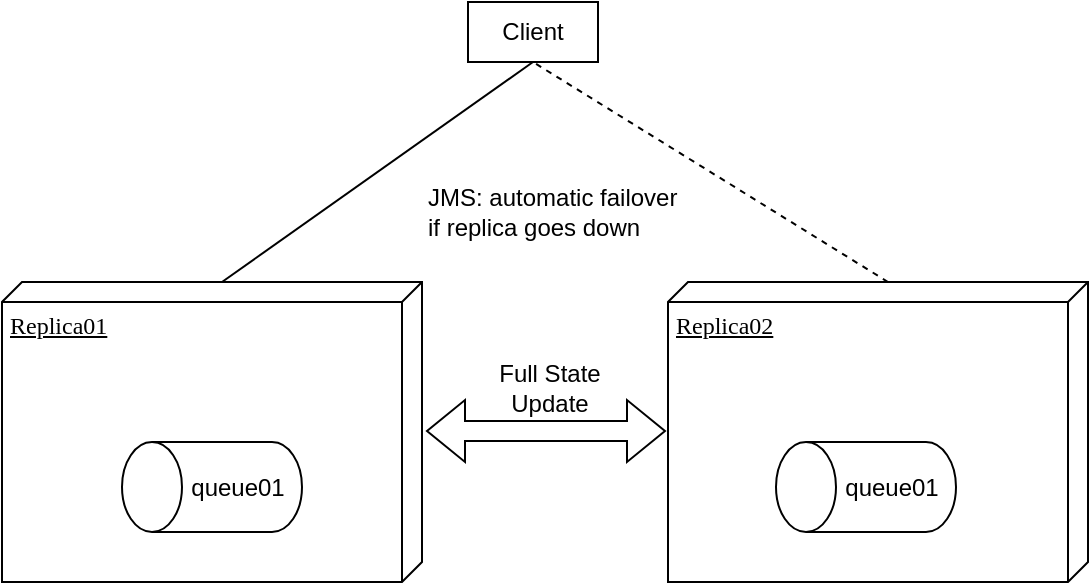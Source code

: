 <mxfile version="24.6.4" type="device">
  <diagram name="Page-1" id="5f0bae14-7c28-e335-631c-24af17079c00">
    <mxGraphModel dx="828" dy="674" grid="1" gridSize="10" guides="1" tooltips="1" connect="1" arrows="1" fold="1" page="1" pageScale="1" pageWidth="1100" pageHeight="850" background="none" math="0" shadow="0">
      <root>
        <mxCell id="0" />
        <mxCell id="1" parent="0" />
        <mxCell id="EUzUieqI4x018TqBy6Cx-9" value="" style="rounded=0;orthogonalLoop=1;jettySize=auto;html=1;endArrow=none;endFill=0;exitX=0;exitY=0;exitDx=0;exitDy=100;exitPerimeter=0;entryX=0.5;entryY=1;entryDx=0;entryDy=0;" edge="1" parent="1" source="39150e848f15840c-1" target="EUzUieqI4x018TqBy6Cx-7">
          <mxGeometry relative="1" as="geometry" />
        </mxCell>
        <mxCell id="39150e848f15840c-1" value="Replica01" style="verticalAlign=top;align=left;spacingTop=8;spacingLeft=2;spacingRight=12;shape=cube;size=10;direction=south;fontStyle=4;html=1;rounded=0;shadow=0;comic=0;labelBackgroundColor=none;strokeWidth=1;fontFamily=Verdana;fontSize=12" parent="1" vertex="1">
          <mxGeometry x="285" y="250" width="210" height="150" as="geometry" />
        </mxCell>
        <mxCell id="EUzUieqI4x018TqBy6Cx-2" value="Replica02" style="verticalAlign=top;align=left;spacingTop=8;spacingLeft=2;spacingRight=12;shape=cube;size=10;direction=south;fontStyle=4;html=1;rounded=0;shadow=0;comic=0;labelBackgroundColor=none;strokeWidth=1;fontFamily=Verdana;fontSize=12" vertex="1" parent="1">
          <mxGeometry x="618" y="250" width="210" height="150" as="geometry" />
        </mxCell>
        <mxCell id="EUzUieqI4x018TqBy6Cx-3" value="queue01" style="shape=cylinder3;whiteSpace=wrap;html=1;boundedLbl=1;backgroundOutline=1;size=15;direction=north;" vertex="1" parent="1">
          <mxGeometry x="345" y="330" width="90" height="45" as="geometry" />
        </mxCell>
        <mxCell id="EUzUieqI4x018TqBy6Cx-4" value="queue01" style="shape=cylinder3;whiteSpace=wrap;html=1;boundedLbl=1;backgroundOutline=1;size=15;direction=north;" vertex="1" parent="1">
          <mxGeometry x="672" y="330" width="90" height="45" as="geometry" />
        </mxCell>
        <mxCell id="EUzUieqI4x018TqBy6Cx-5" value="" style="shape=flexArrow;endArrow=classic;startArrow=classic;html=1;rounded=0;" edge="1" parent="1">
          <mxGeometry width="100" height="100" relative="1" as="geometry">
            <mxPoint x="497" y="324.5" as="sourcePoint" />
            <mxPoint x="617" y="324.5" as="targetPoint" />
          </mxGeometry>
        </mxCell>
        <mxCell id="EUzUieqI4x018TqBy6Cx-6" value="Full State&lt;br&gt;Update" style="text;html=1;align=center;verticalAlign=middle;whiteSpace=wrap;rounded=0;" vertex="1" parent="1">
          <mxGeometry x="529" y="288" width="60" height="30" as="geometry" />
        </mxCell>
        <mxCell id="EUzUieqI4x018TqBy6Cx-7" value="Client" style="rounded=0;whiteSpace=wrap;html=1;" vertex="1" parent="1">
          <mxGeometry x="518" y="110" width="65" height="30" as="geometry" />
        </mxCell>
        <mxCell id="EUzUieqI4x018TqBy6Cx-11" value="JMS: automatic failover if replica goes down" style="text;html=1;align=left;verticalAlign=middle;whiteSpace=wrap;rounded=0;" vertex="1" parent="1">
          <mxGeometry x="495.5" y="200" width="127" height="30" as="geometry" />
        </mxCell>
        <mxCell id="EUzUieqI4x018TqBy6Cx-12" value="" style="endArrow=none;dashed=1;html=1;rounded=0;entryX=0.5;entryY=1;entryDx=0;entryDy=0;exitX=0;exitY=0;exitDx=0;exitDy=100;exitPerimeter=0;" edge="1" parent="1" source="EUzUieqI4x018TqBy6Cx-2" target="EUzUieqI4x018TqBy6Cx-7">
          <mxGeometry width="50" height="50" relative="1" as="geometry">
            <mxPoint x="580" y="220" as="sourcePoint" />
            <mxPoint x="630" y="170" as="targetPoint" />
          </mxGeometry>
        </mxCell>
      </root>
    </mxGraphModel>
  </diagram>
</mxfile>
